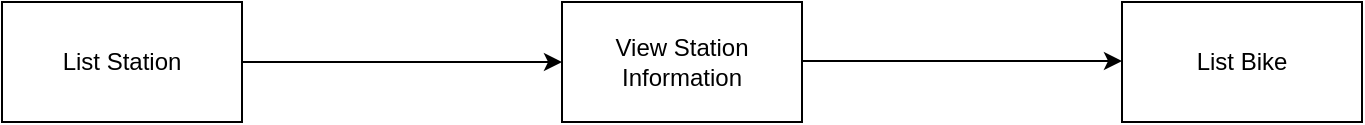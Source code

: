 <mxfile version="13.8.6" type="device"><diagram id="dkx3ToM4Y62G1mWm9_qD" name="Page-1"><mxGraphModel dx="868" dy="427" grid="1" gridSize="10" guides="1" tooltips="1" connect="1" arrows="1" fold="1" page="1" pageScale="1" pageWidth="827" pageHeight="1169" math="0" shadow="0"><root><mxCell id="0"/><mxCell id="1" parent="0"/><mxCell id="esbwWJcuYlWDkj-jvqah-1" value="List Station" style="rounded=0;whiteSpace=wrap;html=1;" vertex="1" parent="1"><mxGeometry x="80" y="200" width="120" height="60" as="geometry"/></mxCell><mxCell id="esbwWJcuYlWDkj-jvqah-2" value="View Station Information" style="rounded=0;whiteSpace=wrap;html=1;" vertex="1" parent="1"><mxGeometry x="360" y="200" width="120" height="60" as="geometry"/></mxCell><mxCell id="esbwWJcuYlWDkj-jvqah-3" value="List Bike" style="rounded=0;whiteSpace=wrap;html=1;" vertex="1" parent="1"><mxGeometry x="640" y="200" width="120" height="60" as="geometry"/></mxCell><mxCell id="esbwWJcuYlWDkj-jvqah-4" value="" style="endArrow=classic;html=1;exitX=1;exitY=0.5;exitDx=0;exitDy=0;entryX=0;entryY=0.5;entryDx=0;entryDy=0;" edge="1" parent="1" source="esbwWJcuYlWDkj-jvqah-1" target="esbwWJcuYlWDkj-jvqah-2"><mxGeometry width="50" height="50" relative="1" as="geometry"><mxPoint x="390" y="270" as="sourcePoint"/><mxPoint x="440" y="220" as="targetPoint"/></mxGeometry></mxCell><mxCell id="esbwWJcuYlWDkj-jvqah-5" value="" style="endArrow=classic;html=1;exitX=1;exitY=0.5;exitDx=0;exitDy=0;entryX=0;entryY=0.5;entryDx=0;entryDy=0;" edge="1" parent="1"><mxGeometry width="50" height="50" relative="1" as="geometry"><mxPoint x="480" y="229.5" as="sourcePoint"/><mxPoint x="640" y="229.5" as="targetPoint"/></mxGeometry></mxCell></root></mxGraphModel></diagram></mxfile>